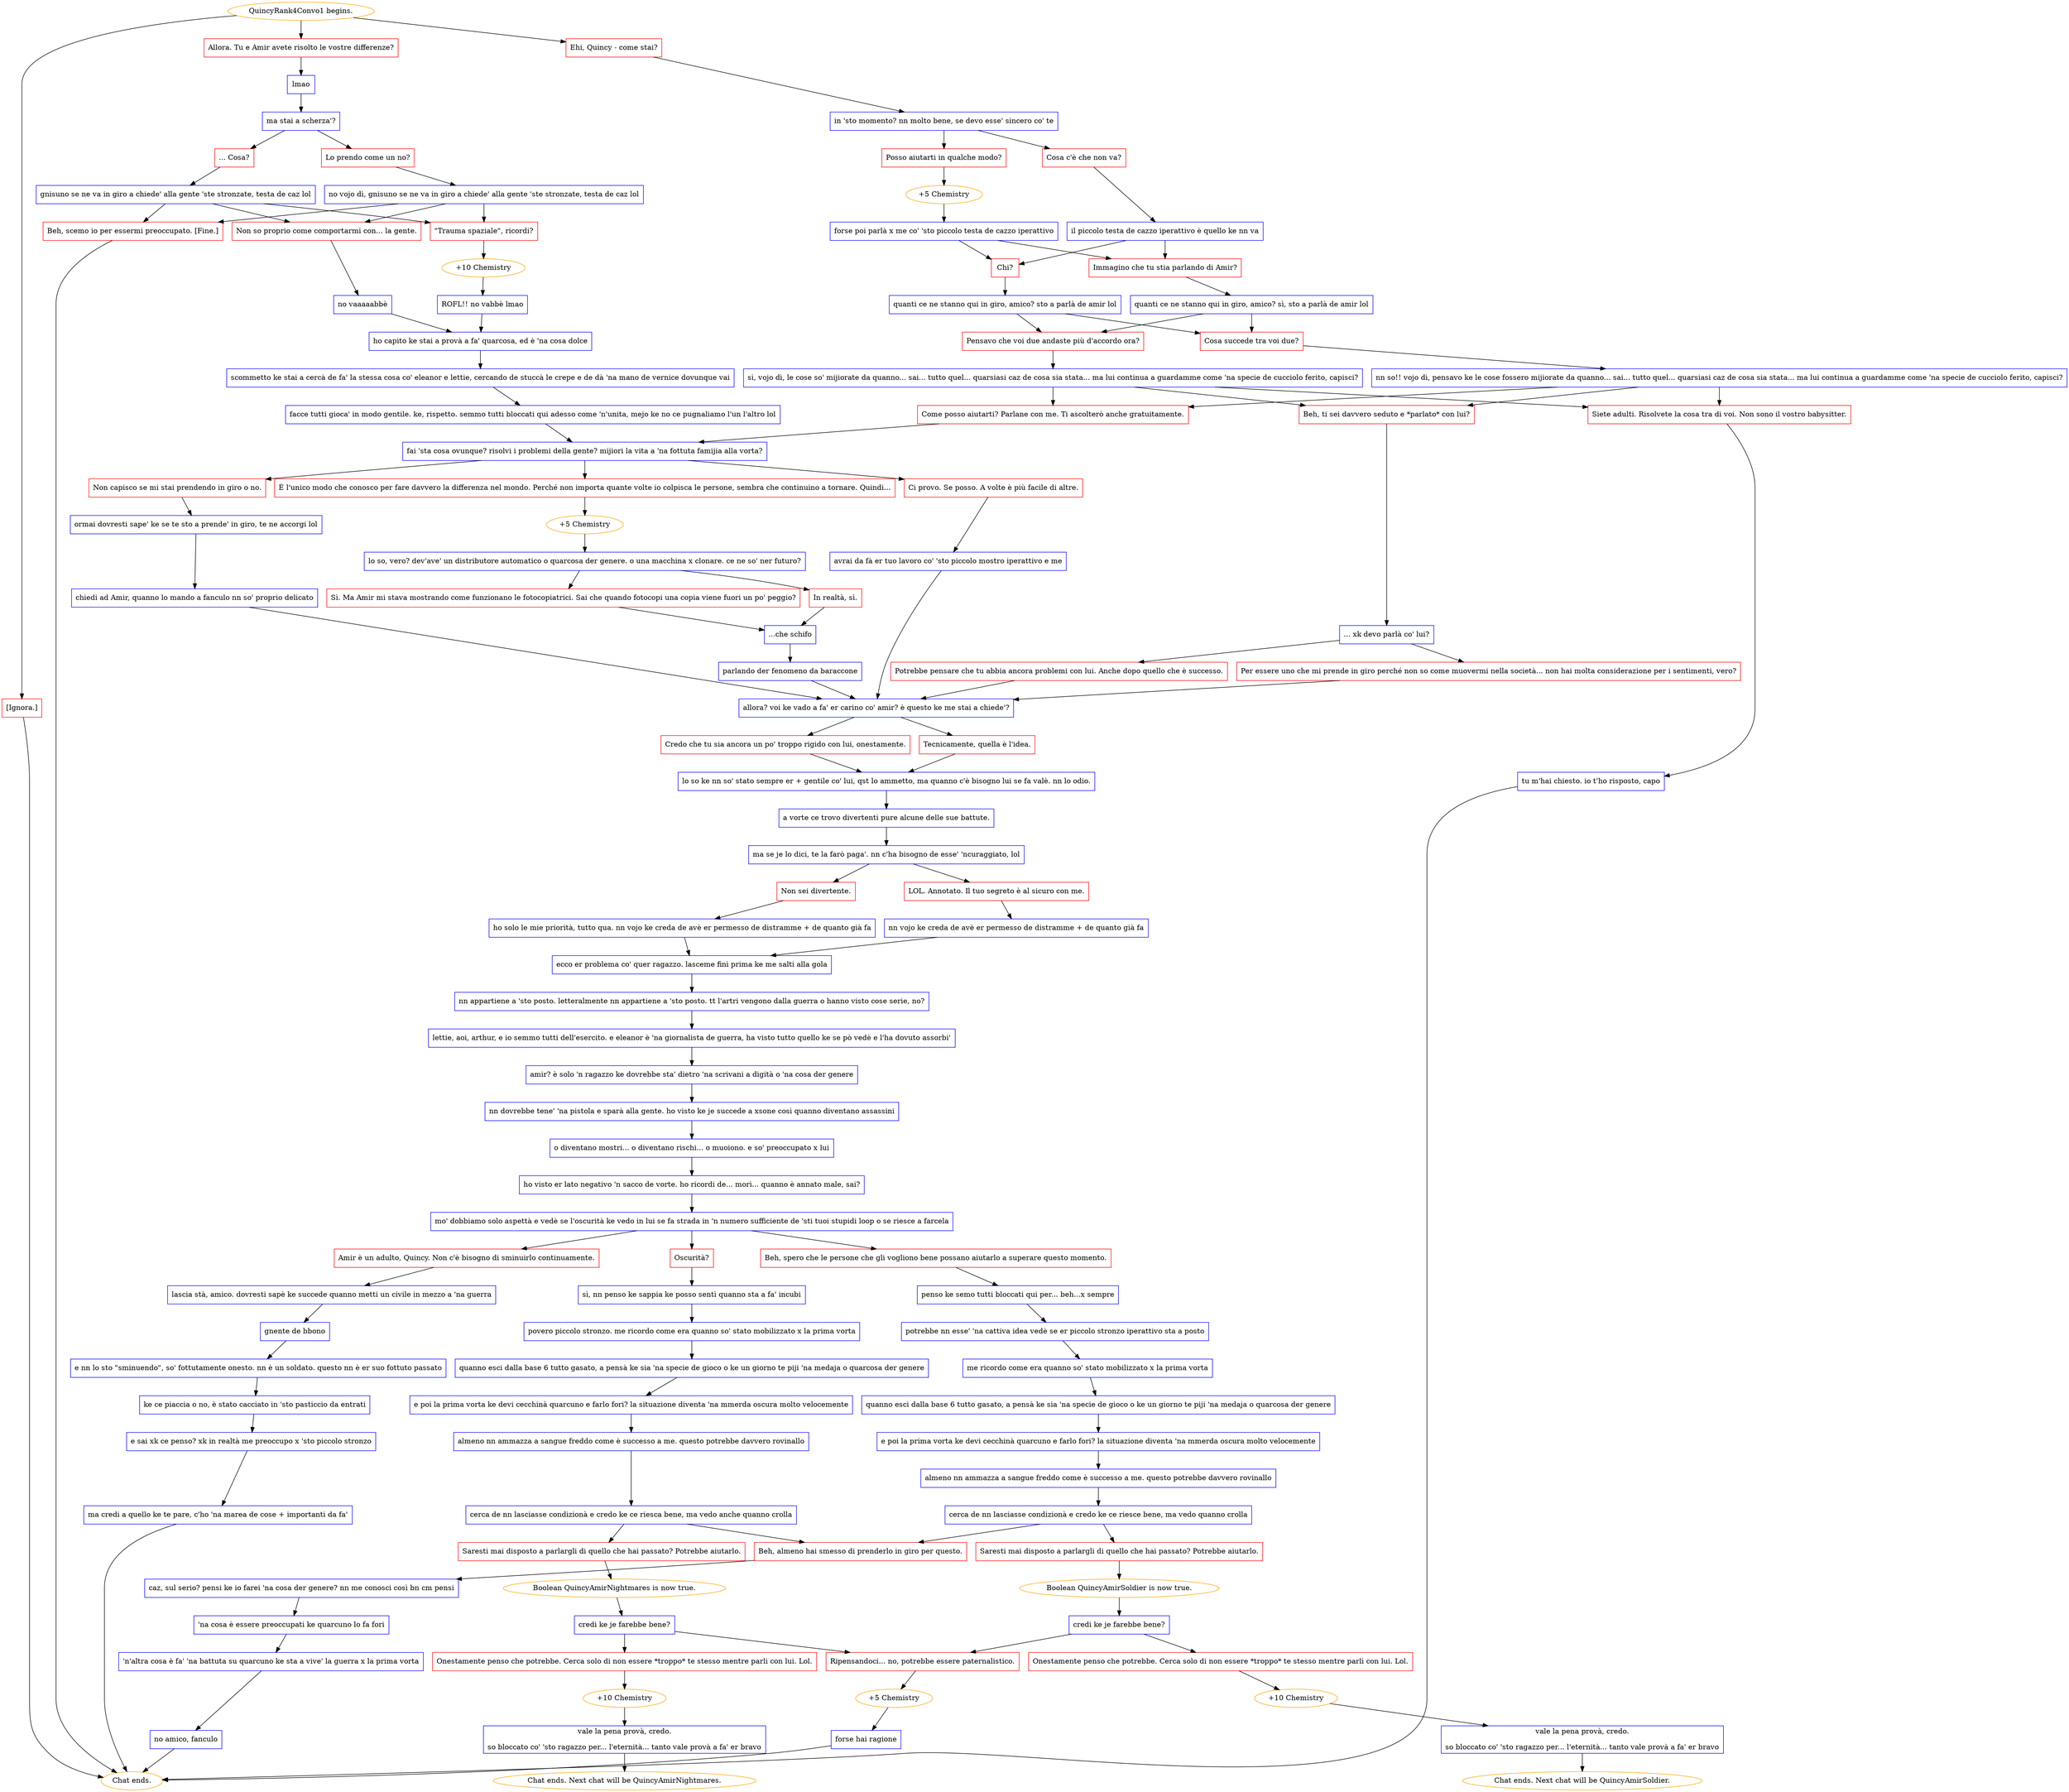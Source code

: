 digraph {
	"QuincyRank4Convo1 begins." [color=orange];
		"QuincyRank4Convo1 begins." -> j3062332565;
		"QuincyRank4Convo1 begins." -> j3467747418;
		"QuincyRank4Convo1 begins." -> j4060732423;
	j3062332565 [label="Ehi, Quincy - come stai?",shape=box,color=red];
		j3062332565 -> j2145283054;
	j3467747418 [label="Allora. Tu e Amir avete risolto le vostre differenze?",shape=box,color=red];
		j3467747418 -> j1882601039;
	j4060732423 [label="[Ignora.]",shape=box,color=red];
		j4060732423 -> "Chat ends.";
	j2145283054 [label="in 'sto momento? nn molto bene, se devo esse' sincero co' te",shape=box,color=blue];
		j2145283054 -> j323438161;
		j2145283054 -> j3431892554;
	j1882601039 [label="lmao",shape=box,color=blue];
		j1882601039 -> j1754023542;
	"Chat ends." [color=orange];
	j323438161 [label="Cosa c'è che non va?",shape=box,color=red];
		j323438161 -> j3109448527;
	j3431892554 [label="Posso aiutarti in qualche modo?",shape=box,color=red];
		j3431892554 -> j3402463972;
	j1754023542 [label="ma stai a scherza'?",shape=box,color=blue];
		j1754023542 -> j3807198995;
		j1754023542 -> j4196688739;
	j3109448527 [label="il piccolo testa de cazzo iperattivo è quello ke nn va",shape=box,color=blue];
		j3109448527 -> j957842652;
		j3109448527 -> j3817208855;
	j3402463972 [label="+5 Chemistry",color=orange];
		j3402463972 -> j3677512587;
	j3807198995 [label="... Cosa?",shape=box,color=red];
		j3807198995 -> j3086122115;
	j4196688739 [label="Lo prendo come un no?",shape=box,color=red];
		j4196688739 -> j1156091247;
	j957842652 [label="Immagino che tu stia parlando di Amir?",shape=box,color=red];
		j957842652 -> j2991744978;
	j3817208855 [label="Chi?",shape=box,color=red];
		j3817208855 -> j3488788217;
	j3677512587 [label="forse poi parlà x me co' 'sto piccolo testa de cazzo iperattivo",shape=box,color=blue];
		j3677512587 -> j957842652;
		j3677512587 -> j3817208855;
	j3086122115 [label="gnisuno se ne va in giro a chiede' alla gente 'ste stronzate, testa de caz lol",shape=box,color=blue];
		j3086122115 -> j92041631;
		j3086122115 -> j3133477188;
		j3086122115 -> j1828228257;
	j1156091247 [label="no vojo dì, gnisuno se ne va in giro a chiede' alla gente 'ste stronzate, testa de caz lol",shape=box,color=blue];
		j1156091247 -> j92041631;
		j1156091247 -> j3133477188;
		j1156091247 -> j1828228257;
	j2991744978 [label="quanti ce ne stanno qui in giro, amico? sì, sto a parlà de amir lol",shape=box,color=blue];
		j2991744978 -> j1990136769;
		j2991744978 -> j639375814;
	j3488788217 [label="quanti ce ne stanno qui in giro, amico? sto a parlà de amir lol",shape=box,color=blue];
		j3488788217 -> j1990136769;
		j3488788217 -> j639375814;
	j92041631 [label="Non so proprio come comportarmi con... la gente.",shape=box,color=red];
		j92041631 -> j1798266711;
	j3133477188 [label="\"Trauma spaziale\", ricordi?",shape=box,color=red];
		j3133477188 -> j3415378667;
	j1828228257 [label="Beh, scemo io per essermi preoccupato. [Fine.]",shape=box,color=red];
		j1828228257 -> "Chat ends.";
	j1990136769 [label="Pensavo che voi due andaste più d'accordo ora?",shape=box,color=red];
		j1990136769 -> j3150745101;
	j639375814 [label="Cosa succede tra voi due?",shape=box,color=red];
		j639375814 -> j1230678811;
	j1798266711 [label="no vaaaaabbè",shape=box,color=blue];
		j1798266711 -> j2371337154;
	j3415378667 [label="+10 Chemistry",color=orange];
		j3415378667 -> j682357244;
	j3150745101 [label="sì, vojo dì, le cose so' mijiorate da quanno... sai... tutto quel... quarsiasi caz de cosa sia stata... ma lui continua a guardamme come 'na specie de cucciolo ferito, capisci?",shape=box,color=blue];
		j3150745101 -> j4006390928;
		j3150745101 -> j3850981004;
		j3150745101 -> j3417923159;
	j1230678811 [label="nn so!! vojo dì, pensavo ke le cose fossero mijiorate da quanno... sai... tutto quel... quarsiasi caz de cosa sia stata... ma lui continua a guardamme come 'na specie de cucciolo ferito, capisci?",shape=box,color=blue];
		j1230678811 -> j4006390928;
		j1230678811 -> j3850981004;
		j1230678811 -> j3417923159;
	j2371337154 [label="ho capito ke stai a provà a fa' quarcosa, ed è 'na cosa dolce",shape=box,color=blue];
		j2371337154 -> j3933760210;
	j682357244 [label="ROFL!! no vabbè lmao",shape=box,color=blue];
		j682357244 -> j2371337154;
	j4006390928 [label="Beh, ti sei davvero seduto e *parlato* con lui?",shape=box,color=red];
		j4006390928 -> j535741102;
	j3850981004 [label="Siete adulti. Risolvete la cosa tra di voi. Non sono il vostro babysitter.",shape=box,color=red];
		j3850981004 -> j1374653007;
	j3417923159 [label="Come posso aiutarti? Parlane con me. Ti ascolterò anche gratuitamente.",shape=box,color=red];
		j3417923159 -> j644238927;
	j3933760210 [label="scommetto ke stai a cercà de fa' la stessa cosa co' eleanor e lettie, cercando de stuccà le crepe e de dà 'na mano de vernice dovunque vai",shape=box,color=blue];
		j3933760210 -> j382998305;
	j535741102 [label="... xk devo parlà co' lui?",shape=box,color=blue];
		j535741102 -> j2604860983;
		j535741102 -> j3596673161;
	j1374653007 [label="tu m'hai chiesto. io t'ho risposto, capo",shape=box,color=blue];
		j1374653007 -> "Chat ends.";
	j644238927 [label="fai 'sta cosa ovunque? risolvi i problemi della gente? mijiori la vita a 'na fottuta famijia alla vorta?",shape=box,color=blue];
		j644238927 -> j3473374210;
		j644238927 -> j1205805105;
		j644238927 -> j1082249887;
	j382998305 [label="facce tutti gioca' in modo gentile. ke, rispetto. semmo tutti bloccati qui adesso come 'n'unita, mejo ke no ce pugnaliamo l'un l'altro lol",shape=box,color=blue];
		j382998305 -> j644238927;
	j2604860983 [label="Potrebbe pensare che tu abbia ancora problemi con lui. Anche dopo quello che è successo.",shape=box,color=red];
		j2604860983 -> j893720683;
	j3596673161 [label="Per essere uno che mi prende in giro perché non so come muovermi nella società... non hai molta considerazione per i sentimenti, vero?",shape=box,color=red];
		j3596673161 -> j893720683;
	j3473374210 [label="Ci provo. Se posso. A volte è più facile di altre.",shape=box,color=red];
		j3473374210 -> j2282446;
	j1205805105 [label="Non capisco se mi stai prendendo in giro o no.",shape=box,color=red];
		j1205805105 -> j2684430968;
	j1082249887 [label="È l'unico modo che conosco per fare davvero la differenza nel mondo. Perché non importa quante volte io colpisca le persone, sembra che continuino a tornare. Quindi...",shape=box,color=red];
		j1082249887 -> j3620974409;
	j893720683 [label="allora? voi ke vado a fa' er carino co' amir? è questo ke me stai a chiede'?",shape=box,color=blue];
		j893720683 -> j2152100535;
		j893720683 -> j988637471;
	j2282446 [label="avrai da fà er tuo lavoro co' 'sto piccolo mostro iperattivo e me",shape=box,color=blue];
		j2282446 -> j893720683;
	j2684430968 [label="ormai dovresti sape' ke se te sto a prende' in giro, te ne accorgi lol",shape=box,color=blue];
		j2684430968 -> j4184229813;
	j3620974409 [label="+5 Chemistry",color=orange];
		j3620974409 -> j3786459748;
	j2152100535 [label="Tecnicamente, quella è l'idea.",shape=box,color=red];
		j2152100535 -> j2903513514;
	j988637471 [label="Credo che tu sia ancora un po' troppo rigido con lui, onestamente.",shape=box,color=red];
		j988637471 -> j2903513514;
	j4184229813 [label="chiedi ad Amir, quanno lo mando a fanculo nn so' proprio delicato",shape=box,color=blue];
		j4184229813 -> j893720683;
	j3786459748 [label="lo so, vero? dev'ave' un distributore automatico o quarcosa der genere. o una macchina x clonare. ce ne so' ner futuro?",shape=box,color=blue];
		j3786459748 -> j3602117303;
		j3786459748 -> j1110718950;
	j2903513514 [label="lo so ke nn so' stato sempre er + gentile co' lui, qst lo ammetto, ma quanno c'è bisogno lui se fa valè. nn lo odio.",shape=box,color=blue];
		j2903513514 -> j121929359;
	j3602117303 [label="Sì. Ma Amir mi stava mostrando come funzionano le fotocopiatrici. Sai che quando fotocopi una copia viene fuori un po' peggio?",shape=box,color=red];
		j3602117303 -> j401583039;
	j1110718950 [label="In realtà, sì.",shape=box,color=red];
		j1110718950 -> j401583039;
	j121929359 [label="a vorte ce trovo divertenti pure alcune delle sue battute.",shape=box,color=blue];
		j121929359 -> j1807060316;
	j401583039 [label="...che schifo",shape=box,color=blue];
		j401583039 -> j3622198253;
	j1807060316 [label="ma se je lo dici, te la farò paga'. nn c'ha bisogno de esse' 'ncuraggiato, lol",shape=box,color=blue];
		j1807060316 -> j2125343103;
		j1807060316 -> j1171720963;
	j3622198253 [label="parlando der fenomeno da baraccone",shape=box,color=blue];
		j3622198253 -> j893720683;
	j2125343103 [label="LOL. Annotato. Il tuo segreto è al sicuro con me.",shape=box,color=red];
		j2125343103 -> j729337954;
	j1171720963 [label="Non sei divertente.",shape=box,color=red];
		j1171720963 -> j1631435982;
	j729337954 [label="nn vojo ke creda de avè er permesso de distramme + de quanto già fa",shape=box,color=blue];
		j729337954 -> j3809836009;
	j1631435982 [label="ho solo le mie priorità, tutto qua. nn vojo ke creda de avè er permesso de distramme + de quanto già fa",shape=box,color=blue];
		j1631435982 -> j3809836009;
	j3809836009 [label="ecco er problema co' quer ragazzo. lasceme finì prima ke me salti alla gola",shape=box,color=blue];
		j3809836009 -> j1017954533;
	j1017954533 [label="nn appartiene a 'sto posto. letteralmente nn appartiene a 'sto posto. tt l'artri vengono dalla guerra o hanno visto cose serie, no?",shape=box,color=blue];
		j1017954533 -> j592612744;
	j592612744 [label="lettie, aoi, arthur, e io semmo tutti dell'esercito. e eleanor è 'na giornalista de guerra, ha visto tutto quello ke se pò vedè e l'ha dovuto assorbi'",shape=box,color=blue];
		j592612744 -> j1416505401;
	j1416505401 [label="amir? è solo 'n ragazzo ke dovrebbe sta' dietro 'na scrivani a digità o 'na cosa der genere",shape=box,color=blue];
		j1416505401 -> j2601722972;
	j2601722972 [label="nn dovrebbe tene' 'na pistola e sparà alla gente. ho visto ke je succede a xsone così quanno diventano assassini",shape=box,color=blue];
		j2601722972 -> j812841028;
	j812841028 [label="o diventano mostri... o diventano rischi... o muoiono. e so' preoccupato x lui",shape=box,color=blue];
		j812841028 -> j1895575541;
	j1895575541 [label="ho visto er lato negativo 'n sacco de vorte. ho ricordi de... morì... quanno è annato male, sai?",shape=box,color=blue];
		j1895575541 -> j3305682081;
	j3305682081 [label="mo' dobbiamo solo aspettà e vedè se l'oscurità ke vedo in lui se fa strada in 'n numero sufficiente de 'sti tuoi stupidi loop o se riesce a farcela",shape=box,color=blue];
		j3305682081 -> j2982778791;
		j3305682081 -> j4033788040;
		j3305682081 -> j1327903273;
	j2982778791 [label="Beh, spero che le persone che gli vogliono bene possano aiutarlo a superare questo momento.",shape=box,color=red];
		j2982778791 -> j73375584;
	j4033788040 [label="Oscurità?",shape=box,color=red];
		j4033788040 -> j3169951491;
	j1327903273 [label="Amir è un adulto, Quincy. Non c'è bisogno di sminuirlo continuamente.",shape=box,color=red];
		j1327903273 -> j1256137054;
	j73375584 [label="penso ke semo tutti bloccati qui per... beh...x sempre",shape=box,color=blue];
		j73375584 -> j321219701;
	j3169951491 [label="sì, nn penso ke sappia ke posso sentì quanno sta a fa' incubi",shape=box,color=blue];
		j3169951491 -> j751992653;
	j1256137054 [label="lascia stà, amico. dovresti sapè ke succede quanno metti un civile in mezzo a 'na guerra",shape=box,color=blue];
		j1256137054 -> j1006075688;
	j321219701 [label="potrebbe nn esse' 'na cattiva idea vedè se er piccolo stronzo iperattivo sta a posto",shape=box,color=blue];
		j321219701 -> j2176725625;
	j751992653 [label="povero piccolo stronzo. me ricordo come era quanno so' stato mobilizzato x la prima vorta",shape=box,color=blue];
		j751992653 -> j72591629;
	j1006075688 [label="gnente de bbono",shape=box,color=blue];
		j1006075688 -> j1966315794;
	j2176725625 [label="me ricordo come era quanno so' stato mobilizzato x la prima vorta",shape=box,color=blue];
		j2176725625 -> j3390318645;
	j72591629 [label="quanno esci dalla base 6 tutto gasato, a pensà ke sia 'na specie de gioco o ke un giorno te piji 'na medaja o quarcosa der genere",shape=box,color=blue];
		j72591629 -> j4220067844;
	j1966315794 [label="e nn lo sto \"sminuendo\", so' fottutamente onesto. nn è un soldato. questo nn è er suo fottuto passato",shape=box,color=blue];
		j1966315794 -> j2456862514;
	j3390318645 [label="quanno esci dalla base 6 tutto gasato, a pensà ke sia 'na specie de gioco o ke un giorno te piji 'na medaja o quarcosa der genere",shape=box,color=blue];
		j3390318645 -> j2269999613;
	j4220067844 [label="e poi la prima vorta ke devi cecchinà quarcuno e farlo fori? la situazione diventa 'na mmerda oscura molto velocemente",shape=box,color=blue];
		j4220067844 -> j4241614329;
	j2456862514 [label="ke ce piaccia o no, è stato cacciato in 'sto pasticcio da entrati",shape=box,color=blue];
		j2456862514 -> j1701904575;
	j2269999613 [label="e poi la prima vorta ke devi cecchinà quarcuno e farlo fori? la situazione diventa 'na mmerda oscura molto velocemente",shape=box,color=blue];
		j2269999613 -> j2062596855;
	j4241614329 [label="almeno nn ammazza a sangue freddo come è successo a me. questo potrebbe davvero rovinallo",shape=box,color=blue];
		j4241614329 -> j1110111961;
	j1701904575 [label="e sai xk ce penso? xk in realtà me preoccupo x 'sto piccolo stronzo",shape=box,color=blue];
		j1701904575 -> j4275717672;
	j2062596855 [label="almeno nn ammazza a sangue freddo come è successo a me. questo potrebbe davvero rovinallo",shape=box,color=blue];
		j2062596855 -> j561525881;
	j1110111961 [label="cerca de nn lasciasse condizionà e credo ke ce riesca bene, ma vedo anche quanno crolla",shape=box,color=blue];
		j1110111961 -> j971555678;
		j1110111961 -> j1781664833;
	j4275717672 [label="ma credi a quello ke te pare, c'ho 'na marea de cose + importanti da fa'",shape=box,color=blue];
		j4275717672 -> "Chat ends.";
	j561525881 [label="cerca de nn lasciasse condizionà e credo ke ce riesce bene, ma vedo quanno crolla",shape=box,color=blue];
		j561525881 -> j1605392820;
		j561525881 -> j1781664833;
	j971555678 [label="Saresti mai disposto a parlargli di quello che hai passato? Potrebbe aiutarlo.",shape=box,color=red];
		j971555678 -> j1800635145;
	j1781664833 [label="Beh, almeno hai smesso di prenderlo in giro per questo.",shape=box,color=red];
		j1781664833 -> j2576291861;
	j1605392820 [label="Saresti mai disposto a parlargli di quello che hai passato? Potrebbe aiutarlo.",shape=box,color=red];
		j1605392820 -> j2279170398;
	j1800635145 [label="Boolean QuincyAmirNightmares is now true.",color=orange];
		j1800635145 -> j4095991048;
	j2576291861 [label="caz, sul serio? pensi ke io farei 'na cosa der genere? nn me conosci così bn cm pensi",shape=box,color=blue];
		j2576291861 -> j6020491;
	j2279170398 [label="Boolean QuincyAmirSoldier is now true.",color=orange];
		j2279170398 -> j3331097337;
	j4095991048 [label="credi ke je farebbe bene?",shape=box,color=blue];
		j4095991048 -> j3501067356;
		j4095991048 -> j2665315972;
	j6020491 [label="'na cosa è essere preoccupati ke quarcuno lo fa fori",shape=box,color=blue];
		j6020491 -> j2750609338;
	j3331097337 [label="credi ke je farebbe bene?",shape=box,color=blue];
		j3331097337 -> j3777923238;
		j3331097337 -> j2665315972;
	j3501067356 [label="Onestamente penso che potrebbe. Cerca solo di non essere *troppo* te stesso mentre parli con lui. Lol.",shape=box,color=red];
		j3501067356 -> j44850736;
	j2665315972 [label="Ripensandoci... no, potrebbe essere paternalistico.",shape=box,color=red];
		j2665315972 -> j3517884226;
	j2750609338 [label="'n'altra cosa è fa' 'na battuta su quarcuno ke sta a vive' la guerra x la prima vorta",shape=box,color=blue];
		j2750609338 -> j1043011297;
	j3777923238 [label="Onestamente penso che potrebbe. Cerca solo di non essere *troppo* te stesso mentre parli con lui. Lol.",shape=box,color=red];
		j3777923238 -> j151113571;
	j44850736 [label="+10 Chemistry",color=orange];
		j44850736 -> j3702414664;
	j3517884226 [label="+5 Chemistry",color=orange];
		j3517884226 -> j2574449166;
	j1043011297 [label="no amico, fanculo",shape=box,color=blue];
		j1043011297 -> "Chat ends.";
	j151113571 [label="+10 Chemistry",color=orange];
		j151113571 -> j653986377;
	j3702414664 [label="vale la pena provà, credo.
so bloccato co' 'sto ragazzo per... l'eternità... tanto vale provà a fa' er bravo",shape=box,color=blue];
		j3702414664 -> "Chat ends. Next chat will be QuincyAmirNightmares.";
	j2574449166 [label="forse hai ragione",shape=box,color=blue];
		j2574449166 -> "Chat ends.";
	j653986377 [label="vale la pena provà, credo.
so bloccato co' 'sto ragazzo per... l'eternità... tanto vale provà a fa' er bravo",shape=box,color=blue];
		j653986377 -> "Chat ends. Next chat will be QuincyAmirSoldier.";
	"Chat ends. Next chat will be QuincyAmirNightmares." [color=orange];
	"Chat ends. Next chat will be QuincyAmirSoldier." [color=orange];
}